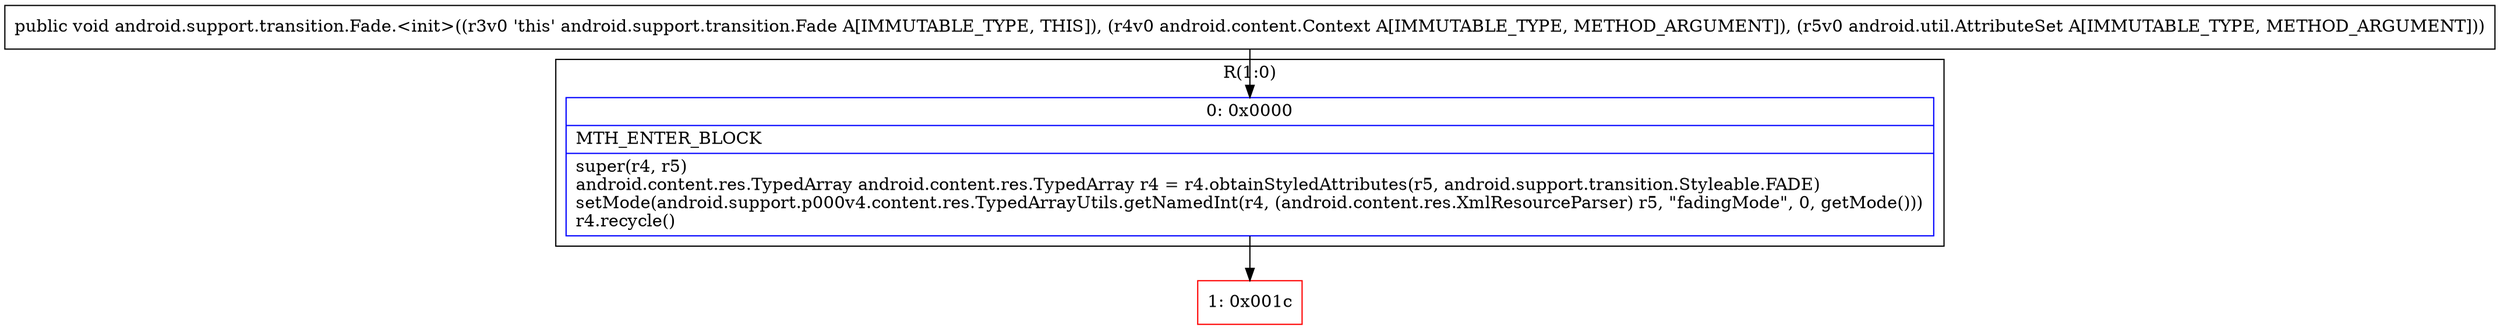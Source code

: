 digraph "CFG forandroid.support.transition.Fade.\<init\>(Landroid\/content\/Context;Landroid\/util\/AttributeSet;)V" {
subgraph cluster_Region_1542786608 {
label = "R(1:0)";
node [shape=record,color=blue];
Node_0 [shape=record,label="{0\:\ 0x0000|MTH_ENTER_BLOCK\l|super(r4, r5)\landroid.content.res.TypedArray android.content.res.TypedArray r4 = r4.obtainStyledAttributes(r5, android.support.transition.Styleable.FADE)\lsetMode(android.support.p000v4.content.res.TypedArrayUtils.getNamedInt(r4, (android.content.res.XmlResourceParser) r5, \"fadingMode\", 0, getMode()))\lr4.recycle()\l}"];
}
Node_1 [shape=record,color=red,label="{1\:\ 0x001c}"];
MethodNode[shape=record,label="{public void android.support.transition.Fade.\<init\>((r3v0 'this' android.support.transition.Fade A[IMMUTABLE_TYPE, THIS]), (r4v0 android.content.Context A[IMMUTABLE_TYPE, METHOD_ARGUMENT]), (r5v0 android.util.AttributeSet A[IMMUTABLE_TYPE, METHOD_ARGUMENT])) }"];
MethodNode -> Node_0;
Node_0 -> Node_1;
}

